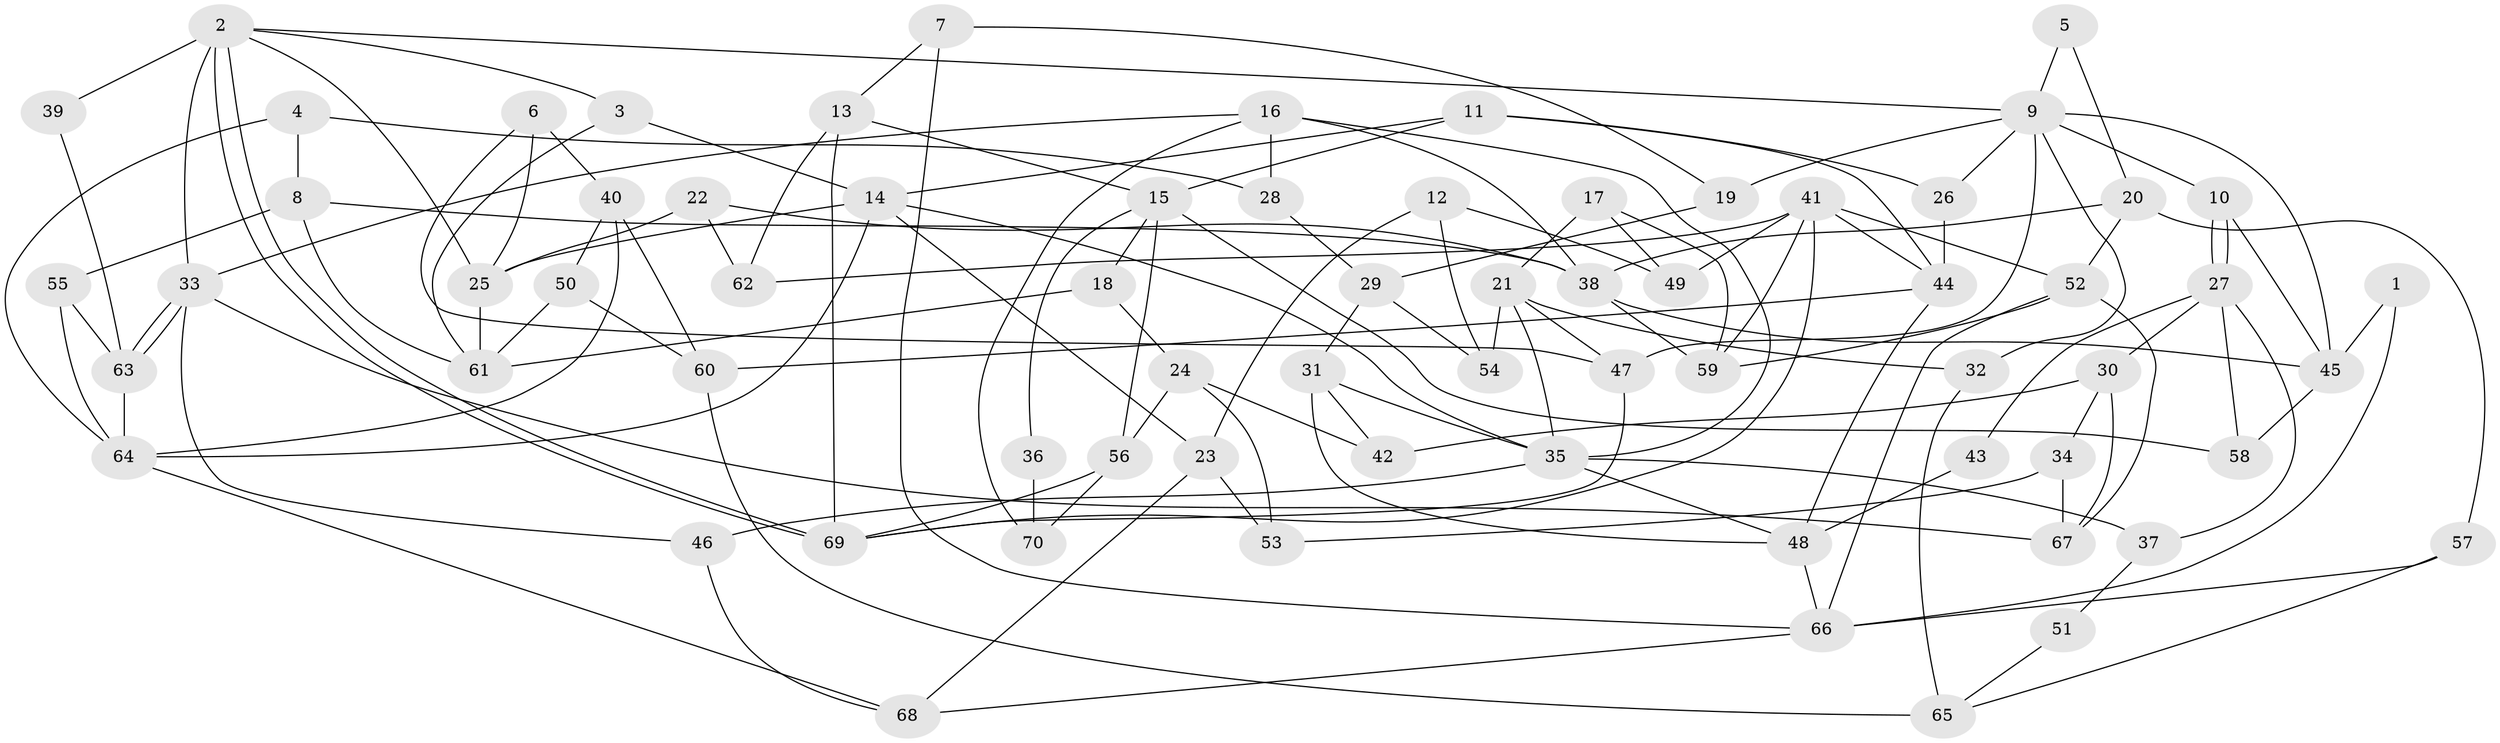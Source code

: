 // coarse degree distribution, {2: 0.11904761904761904, 7: 0.14285714285714285, 3: 0.2857142857142857, 4: 0.23809523809523808, 8: 0.047619047619047616, 6: 0.07142857142857142, 5: 0.09523809523809523}
// Generated by graph-tools (version 1.1) at 2025/52/03/04/25 21:52:35]
// undirected, 70 vertices, 140 edges
graph export_dot {
graph [start="1"]
  node [color=gray90,style=filled];
  1;
  2;
  3;
  4;
  5;
  6;
  7;
  8;
  9;
  10;
  11;
  12;
  13;
  14;
  15;
  16;
  17;
  18;
  19;
  20;
  21;
  22;
  23;
  24;
  25;
  26;
  27;
  28;
  29;
  30;
  31;
  32;
  33;
  34;
  35;
  36;
  37;
  38;
  39;
  40;
  41;
  42;
  43;
  44;
  45;
  46;
  47;
  48;
  49;
  50;
  51;
  52;
  53;
  54;
  55;
  56;
  57;
  58;
  59;
  60;
  61;
  62;
  63;
  64;
  65;
  66;
  67;
  68;
  69;
  70;
  1 -- 66;
  1 -- 45;
  2 -- 33;
  2 -- 69;
  2 -- 69;
  2 -- 3;
  2 -- 9;
  2 -- 25;
  2 -- 39;
  3 -- 61;
  3 -- 14;
  4 -- 64;
  4 -- 28;
  4 -- 8;
  5 -- 20;
  5 -- 9;
  6 -- 25;
  6 -- 47;
  6 -- 40;
  7 -- 66;
  7 -- 13;
  7 -- 19;
  8 -- 55;
  8 -- 38;
  8 -- 61;
  9 -- 47;
  9 -- 10;
  9 -- 19;
  9 -- 26;
  9 -- 32;
  9 -- 45;
  10 -- 27;
  10 -- 27;
  10 -- 45;
  11 -- 44;
  11 -- 14;
  11 -- 15;
  11 -- 26;
  12 -- 23;
  12 -- 54;
  12 -- 49;
  13 -- 69;
  13 -- 62;
  13 -- 15;
  14 -- 25;
  14 -- 23;
  14 -- 35;
  14 -- 64;
  15 -- 18;
  15 -- 36;
  15 -- 56;
  15 -- 58;
  16 -- 33;
  16 -- 38;
  16 -- 28;
  16 -- 35;
  16 -- 70;
  17 -- 49;
  17 -- 59;
  17 -- 21;
  18 -- 24;
  18 -- 61;
  19 -- 29;
  20 -- 52;
  20 -- 38;
  20 -- 57;
  21 -- 35;
  21 -- 32;
  21 -- 47;
  21 -- 54;
  22 -- 38;
  22 -- 25;
  22 -- 62;
  23 -- 68;
  23 -- 53;
  24 -- 56;
  24 -- 53;
  24 -- 42;
  25 -- 61;
  26 -- 44;
  27 -- 58;
  27 -- 30;
  27 -- 37;
  27 -- 43;
  28 -- 29;
  29 -- 31;
  29 -- 54;
  30 -- 42;
  30 -- 34;
  30 -- 67;
  31 -- 48;
  31 -- 35;
  31 -- 42;
  32 -- 65;
  33 -- 46;
  33 -- 63;
  33 -- 63;
  33 -- 67;
  34 -- 67;
  34 -- 53;
  35 -- 37;
  35 -- 46;
  35 -- 48;
  36 -- 70;
  37 -- 51;
  38 -- 45;
  38 -- 59;
  39 -- 63;
  40 -- 50;
  40 -- 60;
  40 -- 64;
  41 -- 44;
  41 -- 52;
  41 -- 49;
  41 -- 59;
  41 -- 62;
  41 -- 69;
  43 -- 48;
  44 -- 60;
  44 -- 48;
  45 -- 58;
  46 -- 68;
  47 -- 69;
  48 -- 66;
  50 -- 61;
  50 -- 60;
  51 -- 65;
  52 -- 59;
  52 -- 67;
  52 -- 66;
  55 -- 63;
  55 -- 64;
  56 -- 69;
  56 -- 70;
  57 -- 66;
  57 -- 65;
  60 -- 65;
  63 -- 64;
  64 -- 68;
  66 -- 68;
}
